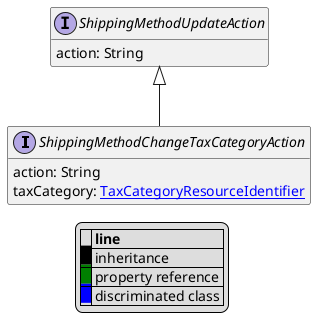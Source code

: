@startuml

hide empty fields
hide empty methods
legend
|= |= line |
|<back:black>   </back>| inheritance |
|<back:green>   </back>| property reference |
|<back:blue>   </back>| discriminated class |
endlegend
interface ShippingMethodChangeTaxCategoryAction [[ShippingMethodChangeTaxCategoryAction.svg]] extends ShippingMethodUpdateAction {
    action: String
    taxCategory: [[TaxCategoryResourceIdentifier.svg TaxCategoryResourceIdentifier]]
}
interface ShippingMethodUpdateAction [[ShippingMethodUpdateAction.svg]]  {
    action: String
}





@enduml
